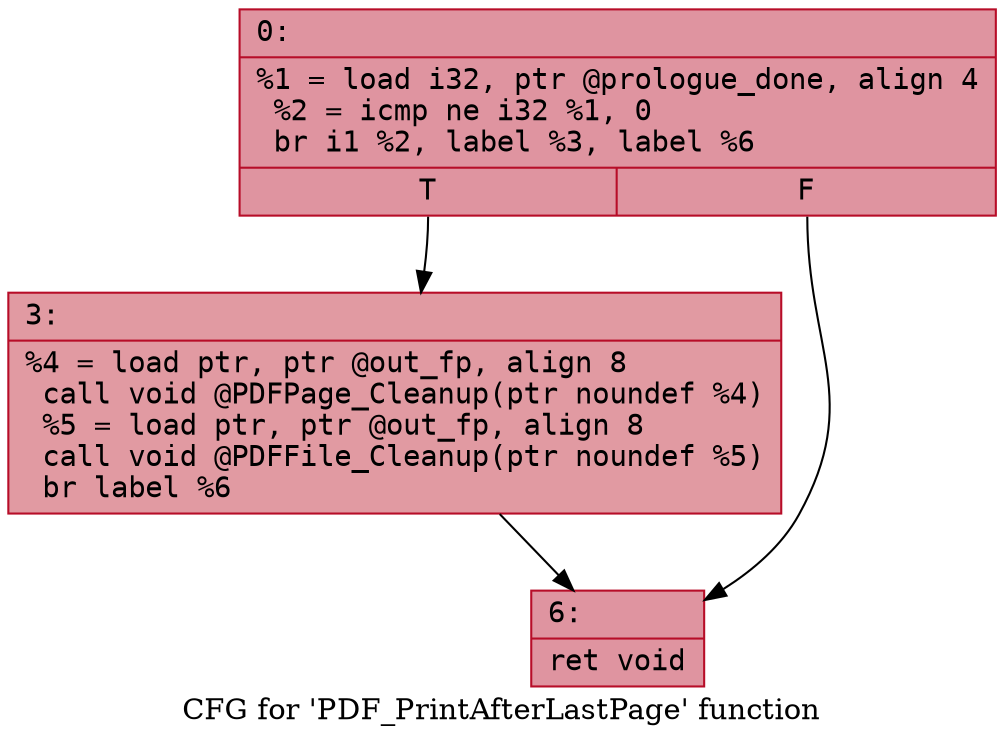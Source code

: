 digraph "CFG for 'PDF_PrintAfterLastPage' function" {
	label="CFG for 'PDF_PrintAfterLastPage' function";

	Node0x600001620550 [shape=record,color="#b70d28ff", style=filled, fillcolor="#b70d2870" fontname="Courier",label="{0:\l|  %1 = load i32, ptr @prologue_done, align 4\l  %2 = icmp ne i32 %1, 0\l  br i1 %2, label %3, label %6\l|{<s0>T|<s1>F}}"];
	Node0x600001620550:s0 -> Node0x6000016205a0[tooltip="0 -> 3\nProbability 62.50%" ];
	Node0x600001620550:s1 -> Node0x6000016205f0[tooltip="0 -> 6\nProbability 37.50%" ];
	Node0x6000016205a0 [shape=record,color="#b70d28ff", style=filled, fillcolor="#bb1b2c70" fontname="Courier",label="{3:\l|  %4 = load ptr, ptr @out_fp, align 8\l  call void @PDFPage_Cleanup(ptr noundef %4)\l  %5 = load ptr, ptr @out_fp, align 8\l  call void @PDFFile_Cleanup(ptr noundef %5)\l  br label %6\l}"];
	Node0x6000016205a0 -> Node0x6000016205f0[tooltip="3 -> 6\nProbability 100.00%" ];
	Node0x6000016205f0 [shape=record,color="#b70d28ff", style=filled, fillcolor="#b70d2870" fontname="Courier",label="{6:\l|  ret void\l}"];
}
